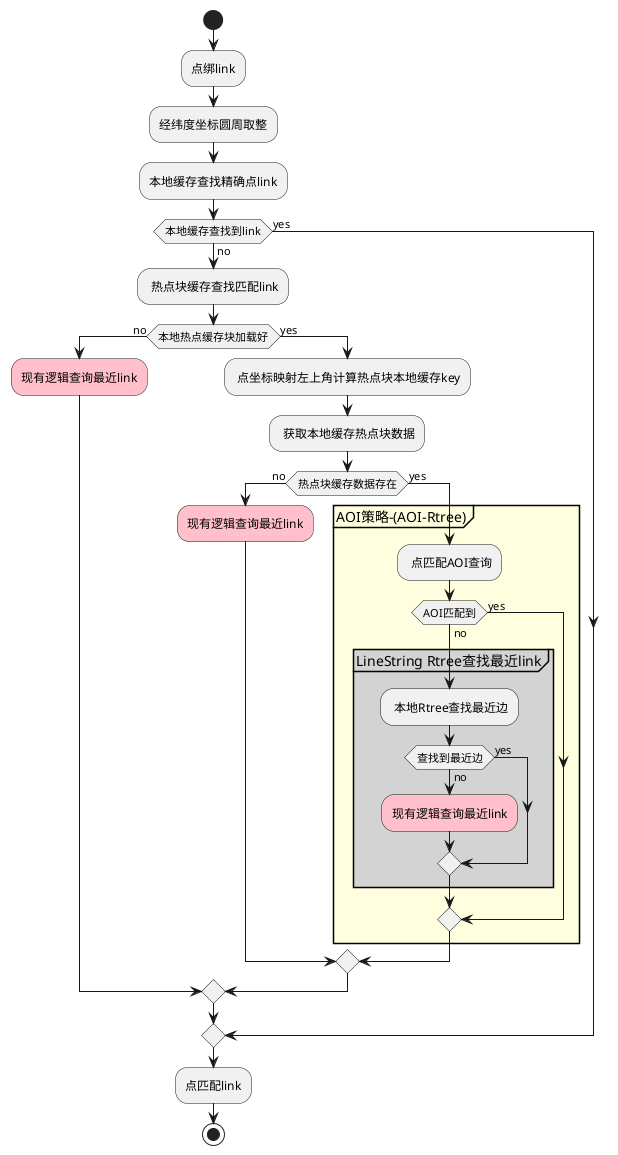 @startuml
skinparam ConditionEndStyle diamond
start
:点绑link;
:经纬度坐标圆周取整;
:本地缓存查找精确点link;
if (本地缓存查找到link) then (no)
    : 热点块缓存查找匹配link;
    if (本地热点缓存块加载好) then (no)
        #pink:现有逻辑查询最近link;
    else (yes)
        : 点坐标映射左上角计算热点块本地缓存key;
        : 获取本地缓存热点块数据;
        if (热点块缓存数据存在) then (no)
            #pink:现有逻辑查询最近link;
        else (yes)
            partition #lightyellow "AOI策略-(AOI-Rtree)" {
                : 点匹配AOI查询;
                if (AOI匹配到) then (no)
                    partition #lightgray "LineString Rtree查找最近link" {
                        : 本地Rtree查找最近边;
                        if (查找到最近边) then (no)
                            #pink:现有逻辑查询最近link;
                        else (yes)

                        endif
                    }
                else (yes)

                endif
            }
        endif;
    endif
else (yes)
endif;
:点匹配link;
stop;

@enduml
